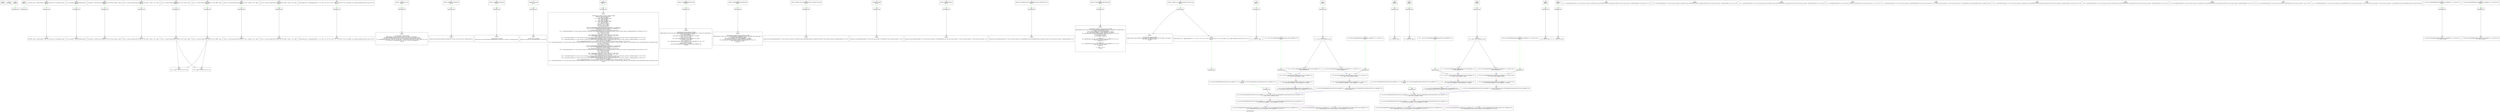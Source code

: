 digraph "constraint_graph" {
	label="constraint_graph";

	Node0x2830730 [shape=record,label="{0\n\<global\>\ni8* null\n\n}"];
	Node0x2843580 [shape=record,label="{1\n\<global\>\ni8* undef\n\n}"];
	Node0x283d540 [shape=record,label="{2\n\<global\>\nOffset:0\n\n}"];
	Node0x283d540 -> Node0x2831010[color=green];
	Node0x2831010 [shape=record,label="{3\nanonymous ptr\n}"];
	Node0x283c260 [shape=record,label="{4\n\<global\>\nOffset:0\n\n}"];
	Node0x283c260 -> Node0x283c410[color=green];
	Node0x283c410 [shape=record,label="{5\nanonymous ptr\n}"];
	Node0x282fe60 [shape=record,label="{6\n\<global\>\n@_ZStL8__ioinit = internal global %\"class.std::ios_base::Init\" zeroinitializer, align 1\nOffset:0\n\n}"];
	Node0x282fe60 -> Node0x282e7a0[color=green];
	Node0x282e7a0 [shape=record,label="{7\nanonymous ptr\n}"];
	Node0x282e7a0 -> Node0x282f050;
	Node0x282f050 [shape=record,label="{8\n\<global\>\n@_ZStL8__ioinit = internal global %\"class.std::ios_base::Init\" zeroinitializer, align 1\n\n}"];
	Node0x2846ea0 [shape=record,label="{9\n\<global\>\n@__dso_handle = external hidden global i8\nOffset:0\n\n}"];
	Node0x2846ea0 -> Node0x2847050[color=green];
	Node0x2847050 [shape=record,label="{10\nanonymous ptr\n}"];
	Node0x2847050 -> Node0x2847630;
	Node0x2847630 [shape=record,label="{11\n\<global\>\n@__dso_handle = external hidden global i8\n\n}"];
	Node0x2848c20 [shape=record,label="{12\n\<global\>\n@_ZSt4cout = external dso_local global %\"class.std::basic_ostream\", align 8\nOffset:0\n\n}"];
	Node0x2848c20 -> Node0x2848dd0[color=green];
	Node0x2848dd0 [shape=record,label="{13\nanonymous ptr\n}"];
	Node0x2848dd0 -> Node0x28493b0;
	Node0x28493b0 [shape=record,label="{14\n\<global\>\n@_ZSt4cout = external dso_local global %\"class.std::basic_ostream\", align 8\n\n}"];
	Node0x2849990 [shape=record,label="{15\n\<global\>\n@.str = private unnamed_addr constant [18 x i8] c\"Bulb 1: Status = \\00\", align 1\nOffset:0\n\n}"];
	Node0x2849990 -> Node0x2849b40[color=green];
	Node0x2849b40 [shape=record,label="{16\nanonymous ptr\n}"];
	Node0x2849b40 -> Node0x284ada0;
	Node0x284ada0 [shape=record,label="{17\n\<global\>\n@.str = private unnamed_addr constant [18 x i8] c\"Bulb 1: Status = \\00\", align 1\n\n}"];
	Node0x284b380 [shape=record,label="{18\n\<global\>\n@.str.1 = private unnamed_addr constant [3 x i8] c\"on\\00\", align 1\nOffset:0\n\n}"];
	Node0x284b380 -> Node0x284b530[color=green];
	Node0x284b530 [shape=record,label="{19\nanonymous ptr\n}"];
	Node0x284b530 -> Node0x284bb10;
	Node0x284bb10 [shape=record,label="{20\n\<global\>\n@.str.1 = private unnamed_addr constant [3 x i8] c\"on\\00\", align 1\n\n}"];
	Node0x284bb10 -> Node0x28677a0;
	Node0x284bb10 -> Node0x28666f0;
	Node0x284c0f0 [shape=record,label="{21\n\<global\>\n@.str.2 = private unnamed_addr constant [4 x i8] c\"off\\00\", align 1\nOffset:0\n\n}"];
	Node0x284c0f0 -> Node0x284c2a0[color=green];
	Node0x284c2a0 [shape=record,label="{22\nanonymous ptr\n}"];
	Node0x284c2a0 -> Node0x284c880;
	Node0x284c880 [shape=record,label="{23\n\<global\>\n@.str.2 = private unnamed_addr constant [4 x i8] c\"off\\00\", align 1\n\n}"];
	Node0x284c880 -> Node0x28677a0;
	Node0x284c880 -> Node0x28666f0;
	Node0x284ce60 [shape=record,label="{24\n\<global\>\n@.str.3 = private unnamed_addr constant [15 x i8] c\", Intensity = \\00\", align 1\nOffset:0\n\n}"];
	Node0x284ce60 -> Node0x284d010[color=green];
	Node0x284d010 [shape=record,label="{25\nanonymous ptr\n}"];
	Node0x284d010 -> Node0x284d5f0;
	Node0x284d5f0 [shape=record,label="{26\n\<global\>\n@.str.3 = private unnamed_addr constant [15 x i8] c\", Intensity = \\00\", align 1\n\n}"];
	Node0x284dbd0 [shape=record,label="{27\n\<global\>\n@.str.4 = private unnamed_addr constant [18 x i8] c\"Bulb 2: Status = \\00\", align 1\nOffset:0\n\n}"];
	Node0x284dbd0 -> Node0x284dd80[color=green];
	Node0x284dd80 [shape=record,label="{28\nanonymous ptr\n}"];
	Node0x284dd80 -> Node0x284e360;
	Node0x284e360 [shape=record,label="{29\n\<global\>\n@.str.4 = private unnamed_addr constant [18 x i8] c\"Bulb 2: Status = \\00\", align 1\n\n}"];
	Node0x284e940 [shape=record,label="{30\n\<global\>\n@llvm.global_ctors = appending global [1 x \{ i32, void ()*, i8* \}] [\{ i32, void ()*, i8* \} \{ i32 65535, void ()* @_GLOBAL__sub_I_zipper_directflow_bulb_class.cpp, i8* null \}]\nOffset:0\n\n}"];
	Node0x284e940 -> Node0x284eaf0[color=green];
	Node0x284eaf0 [shape=record,label="{31\nanonymous ptr\n}"];
	Node0x284eaf0 -> Node0x284f370;
	Node0x284f370 [shape=record,label="{32\n\<global\>\n@llvm.global_ctors = appending global [1 x \{ i32, void ()*, i8* \}] [\{ i32, void ()*, i8* \} \{ i32 65535, void ()* @_GLOBAL__sub_I_zipper_directflow_bulb_class.cpp, i8* null \}]\n\n}"];
	Node0x28464b0 [shape=record,label="{33\n\<global\>__cxx_global_var_init\nOffset:0\n\n}"];
	Node0x28464b0 -> Node0x2846660[color=green];
	Node0x2846660 [shape=record,label="{34\nanonymous ptr\n}"];
	Node0x2846660 -> Node0x2851e40;
	Node0x2851e40 [shape=record,label="{35\n\<global\>\n\n; Function Attrs: noinline uwtable\ndefine internal void @__cxx_global_var_init() #0 section \".text.startup\" \{\n  call void @_ZNSt8ios_base4InitC1Ev(%\"class.std::ios_base::Init\"* @_ZStL8__ioinit)\n  %1 = bitcast void (%\"class.std::ios_base::Init\"*)* @_ZNSt8ios_base4InitD1Ev to void (i8*)*\n  %2 = getelementptr inbounds %\"class.std::ios_base::Init\", %\"class.std::ios_base::Init\"* @_ZStL8__ioinit, i32 0, i32 0\n  %3 = call i32 @__cxa_atexit(void (i8*)* %1, i8* %2, i8* @__dso_handle) #3\n  ret void\n\}\n\n\n}"];
	Node0x2852420 [shape=record,label="{36\n\<global\>_ZNSt8ios_base4InitC1Ev\nOffset:0\n\n}"];
	Node0x2852420 -> Node0x28525d0[color=green];
	Node0x28525d0 [shape=record,label="{37\nanonymous ptr\n}"];
	Node0x28525d0 -> Node0x2852bb0;
	Node0x2852bb0 [shape=record,label="{38\n\<global\>\n\ndeclare dso_local void @_ZNSt8ios_base4InitC1Ev(%\"class.std::ios_base::Init\"*) unnamed_addr #1\n\n\n}"];
	Node0x2853190 [shape=record,label="{39\n\<global\>_ZNSt8ios_base4InitD1Ev\nOffset:0\n\n}"];
	Node0x2853190 -> Node0x2853340[color=green];
	Node0x2853340 [shape=record,label="{40\nanonymous ptr\n}"];
	Node0x2853340 -> Node0x2853920;
	Node0x2853920 [shape=record,label="{41\n\<global\>\n\n; Function Attrs: nounwind\ndeclare dso_local void @_ZNSt8ios_base4InitD1Ev(%\"class.std::ios_base::Init\"*) unnamed_addr #2\n\n\n}"];
	Node0x2853f00 [shape=record,label="{42\n\<global\>__cxa_atexit\nOffset:0\n\n}"];
	Node0x2853f00 -> Node0x28540b0[color=green];
	Node0x28540b0 [shape=record,label="{43\nanonymous ptr\n}"];
	Node0x28540b0 -> Node0x2854690;
	Node0x2854690 [shape=record,label="{44\n\<global\>\n\n; Function Attrs: nounwind\ndeclare dso_local i32 @__cxa_atexit(void (i8*)*, i8*, i8*) #3\n\n\n}"];
	Node0x2854c70 [shape=record,label="{45\n\<global\>main\nOffset:0\n\n}"];
	Node0x2854c70 -> Node0x2854e20[color=green];
	Node0x2854e20 [shape=record,label="{46\nanonymous ptr\n}"];
	Node0x2854e20 -> Node0x2855400;
	Node0x2855400 [shape=record,label="{47\n\<global\>\n\n; Function Attrs: noinline norecurse optnone uwtable\ndefine dso_local i32 @main() #4 \{\n  %1 = alloca i32, align 4\n  %2 = alloca %class.LightBulb, align 4\n  %3 = alloca i8, align 1\n  %4 = alloca i32, align 4\n  %5 = alloca %class.LightBulb, align 4\n  %6 = alloca i8, align 1\n  %7 = alloca i32, align 4\n  store i32 0, i32* %1, align 4\n  store i8 1, i8* %3, align 1\n  %8 = load i8, i8* %3, align 1\n  %9 = trunc i8 %8 to i1\n  call void @_ZN9LightBulb9setStatusEb(%class.LightBulb* %2, i1 zeroext %9)\n  %10 = call i32 @_ZNK9LightBulb12getIntensityEv(%class.LightBulb* %2)\n  store i32 %10, i32* %4, align 4\n  %11 = getelementptr inbounds [18 x i8], [18 x i8]* @.str, i64 0, i64 0\n  %12 = call dereferenceable(272) %\"class.std::basic_ostream\"* @_ZStlsISt11char_traitsIcEERSt13basic_ostreamIcT_ES5_PKc(%\"class.std::basic_ostream\"* dereferenceable(272) @_ZSt4cout, i8* %11)\n  %13 = load i8, i8* %3, align 1\n  %14 = trunc i8 %13 to i1\n  %15 = zext i1 %14 to i64\n  %16 = getelementptr inbounds [3 x i8], [3 x i8]* @.str.1, i64 0, i64 0\n  %17 = getelementptr inbounds [4 x i8], [4 x i8]* @.str.2, i64 0, i64 0\n  %18 = select i1 %14, i8* %16, i8* %17\n  %19 = call dereferenceable(272) %\"class.std::basic_ostream\"* @_ZStlsISt11char_traitsIcEERSt13basic_ostreamIcT_ES5_PKc(%\"class.std::basic_ostream\"* dereferenceable(272) %12, i8* %18)\n  %20 = getelementptr inbounds [15 x i8], [15 x i8]* @.str.3, i64 0, i64 0\n  %21 = call dereferenceable(272) %\"class.std::basic_ostream\"* @_ZStlsISt11char_traitsIcEERSt13basic_ostreamIcT_ES5_PKc(%\"class.std::basic_ostream\"* dereferenceable(272) %19, i8* %20)\n  %22 = load i32, i32* %4, align 4\n  %23 = call dereferenceable(272) %\"class.std::basic_ostream\"* @_ZNSolsEi(%\"class.std::basic_ostream\"* %21, i32 %22)\n  %24 = call dereferenceable(272) %\"class.std::basic_ostream\"* @_ZNSolsEPFRSoS_E(%\"class.std::basic_ostream\"* %23, %\"class.std::basic_ostream\"* (%\"class.std::basic_ostream\"*)* @_ZSt4endlIcSt11char_traitsIcEERSt13basic_ostreamIT_T0_ES6_)\n  store i8 0, i8* %6, align 1\n  %25 = load i8, i8* %6, align 1\n  %26 = trunc i8 %25 to i1\n  call void @_ZN9LightBulb9setStatusEb(%class.LightBulb* %5, i1 zeroext %26)\n  %27 = call i32 @_ZNK9LightBulb12getIntensityEv(%class.LightBulb* %5)\n  store i32 %27, i32* %7, align 4\n  %28 = getelementptr inbounds [18 x i8], [18 x i8]* @.str.4, i64 0, i64 0\n  %29 = call dereferenceable(272) %\"class.std::basic_ostream\"* @_ZStlsISt11char_traitsIcEERSt13basic_ostreamIcT_ES5_PKc(%\"class.std::basic_ostream\"* dereferenceable(272) @_ZSt4cout, i8* %28)\n  %30 = load i8, i8* %6, align 1\n  %31 = trunc i8 %30 to i1\n  %32 = zext i1 %31 to i64\n  %33 = getelementptr inbounds [4 x i8], [4 x i8]* @.str.2, i64 0, i64 0\n  %34 = getelementptr inbounds [3 x i8], [3 x i8]* @.str.1, i64 0, i64 0\n  %35 = select i1 %31, i8* %33, i8* %34\n  %36 = call dereferenceable(272) %\"class.std::basic_ostream\"* @_ZStlsISt11char_traitsIcEERSt13basic_ostreamIcT_ES5_PKc(%\"class.std::basic_ostream\"* dereferenceable(272) %29, i8* %35)\n  %37 = getelementptr inbounds [15 x i8], [15 x i8]* @.str.3, i64 0, i64 0\n  %38 = call dereferenceable(272) %\"class.std::basic_ostream\"* @_ZStlsISt11char_traitsIcEERSt13basic_ostreamIcT_ES5_PKc(%\"class.std::basic_ostream\"* dereferenceable(272) %36, i8* %37)\n  %39 = load i32, i32* %7, align 4\n  %40 = call dereferenceable(272) %\"class.std::basic_ostream\"* @_ZNSolsEi(%\"class.std::basic_ostream\"* %38, i32 %39)\n  %41 = call dereferenceable(272) %\"class.std::basic_ostream\"* @_ZNSolsEPFRSoS_E(%\"class.std::basic_ostream\"* %40, %\"class.std::basic_ostream\"* (%\"class.std::basic_ostream\"*)* @_ZSt4endlIcSt11char_traitsIcEERSt13basic_ostreamIT_T0_ES6_)\n  ret i32 0\n\}\n\n\n}"];
	Node0x28559e0 [shape=record,label="{48\n\<global\>_ZN9LightBulb9setStatusEb\nOffset:0\n\n}"];
	Node0x28559e0 -> Node0x2855b90[color=green];
	Node0x2855b90 [shape=record,label="{49\nanonymous ptr\n}"];
	Node0x2855b90 -> Node0x2856170;
	Node0x2856170 [shape=record,label="{50\n\<global\>\n\n; Function Attrs: noinline optnone uwtable\ndefine linkonce_odr dso_local void @_ZN9LightBulb9setStatusEb(%class.LightBulb*, i1 zeroext) #5 comdat align 2 \{\n  %3 = alloca %class.LightBulb*, align 8\n  %4 = alloca i8, align 1\n  store %class.LightBulb* %0, %class.LightBulb** %3, align 8\n  %5 = zext i1 %1 to i8\n  store i8 %5, i8* %4, align 1\n  %6 = load %class.LightBulb*, %class.LightBulb** %3, align 8\n  %7 = load i8, i8* %4, align 1\n  %8 = trunc i8 %7 to i1\n  %9 = getelementptr inbounds %class.LightBulb, %class.LightBulb* %6, i32 0, i32 0\n  %10 = zext i1 %8 to i8\n  store i8 %10, i8* %9, align 4\n  call void @_ZN9LightBulb15adjustIntensityEv(%class.LightBulb* %6)\n  ret void\n\}\n\n\n}"];
	Node0x2856750 [shape=record,label="{51\n\<global\>_ZNK9LightBulb12getIntensityEv\nOffset:0\n\n}"];
	Node0x2856750 -> Node0x2856900[color=green];
	Node0x2856900 [shape=record,label="{52\nanonymous ptr\n}"];
	Node0x2856900 -> Node0x2856ee0;
	Node0x2856ee0 [shape=record,label="{53\n\<global\>\n\n; Function Attrs: noinline nounwind optnone uwtable\ndefine linkonce_odr dso_local i32 @_ZNK9LightBulb12getIntensityEv(%class.LightBulb*) #6 comdat align 2 \{\n  %2 = alloca %class.LightBulb*, align 8\n  store %class.LightBulb* %0, %class.LightBulb** %2, align 8\n  %3 = load %class.LightBulb*, %class.LightBulb** %2, align 8\n  %4 = getelementptr inbounds %class.LightBulb, %class.LightBulb* %3, i32 0, i32 1\n  %5 = load i32, i32* %4, align 4\n  ret i32 %5\n\}\n\n\n}"];
	Node0x28574c0 [shape=record,label="{54\n\<global\>_ZStlsISt11char_traitsIcEERSt13basic_ostreamIcT_ES5_PKc\nOffset:0\n\n}"];
	Node0x28574c0 -> Node0x2857670[color=green];
	Node0x2857670 [shape=record,label="{55\nanonymous ptr\n}"];
	Node0x2857670 -> Node0x2857ef0;
	Node0x2857ef0 [shape=record,label="{56\n\<global\>\n\ndeclare dso_local dereferenceable(272) %\"class.std::basic_ostream\"* @_ZStlsISt11char_traitsIcEERSt13basic_ostreamIcT_ES5_PKc(%\"class.std::basic_ostream\"* dereferenceable(272), i8*) #1\n\n\n}"];
	Node0x28584d0 [shape=record,label="{57\n\<global\>_ZNSolsEi\nOffset:0\n\n}"];
	Node0x28584d0 -> Node0x2858680[color=green];
	Node0x2858680 [shape=record,label="{58\nanonymous ptr\n}"];
	Node0x2858680 -> Node0x2858f00;
	Node0x2858f00 [shape=record,label="{59\n\<global\>\n\ndeclare dso_local dereferenceable(272) %\"class.std::basic_ostream\"* @_ZNSolsEi(%\"class.std::basic_ostream\"*, i32) #1\n\n\n}"];
	Node0x28594e0 [shape=record,label="{60\n\<global\>_ZNSolsEPFRSoS_E\nOffset:0\n\n}"];
	Node0x28594e0 -> Node0x2859690[color=green];
	Node0x2859690 [shape=record,label="{61\nanonymous ptr\n}"];
	Node0x2859690 -> Node0x2859f10;
	Node0x2859f10 [shape=record,label="{62\n\<global\>\n\ndeclare dso_local dereferenceable(272) %\"class.std::basic_ostream\"* @_ZNSolsEPFRSoS_E(%\"class.std::basic_ostream\"*, %\"class.std::basic_ostream\"* (%\"class.std::basic_ostream\"*)*) #1\n\n\n}"];
	Node0x285a4f0 [shape=record,label="{63\n\<global\>_ZSt4endlIcSt11char_traitsIcEERSt13basic_ostreamIT_T0_ES6_\nOffset:0\n\n}"];
	Node0x285a4f0 -> Node0x285a6a0[color=green];
	Node0x285a6a0 [shape=record,label="{64\nanonymous ptr\n}"];
	Node0x285a6a0 -> Node0x283b4c0;
	Node0x283b4c0 [shape=record,label="{65\n\<global\>\n\ndeclare dso_local dereferenceable(272) %\"class.std::basic_ostream\"* @_ZSt4endlIcSt11char_traitsIcEERSt13basic_ostreamIT_T0_ES6_(%\"class.std::basic_ostream\"* dereferenceable(272)) #1\n\n\n}"];
	Node0x2859c70 [shape=record,label="{66\n\<global\>_ZN9LightBulb15adjustIntensityEv\nOffset:0\n\n}"];
	Node0x2859c70 -> Node0x283ca80[color=green];
	Node0x283ca80 [shape=record,label="{67\nanonymous ptr\n}"];
	Node0x283ca80 -> Node0x284fb90;
	Node0x284fb90 [shape=record,label="{68\n\<global\>\n\n; Function Attrs: noinline nounwind optnone uwtable\ndefine linkonce_odr dso_local void @_ZN9LightBulb15adjustIntensityEv(%class.LightBulb*) #6 comdat align 2 \{\n  %2 = alloca %class.LightBulb*, align 8\n  store %class.LightBulb* %0, %class.LightBulb** %2, align 8\n  %3 = load %class.LightBulb*, %class.LightBulb** %2, align 8\n  %4 = getelementptr inbounds %class.LightBulb, %class.LightBulb* %3, i32 0, i32 0\n  %5 = load i8, i8* %4, align 4\n  %6 = trunc i8 %5 to i1\n  br i1 %6, label %7, label %9\n\n7:                                                ; preds = %1\n  %8 = getelementptr inbounds %class.LightBulb, %class.LightBulb* %3, i32 0, i32 1\n  store i32 100, i32* %8, align 4\n  br label %11\n\n9:                                                ; preds = %1\n  %10 = getelementptr inbounds %class.LightBulb, %class.LightBulb* %3, i32 0, i32 1\n  store i32 0, i32* %10, align 4\n  br label %11\n\n11:                                               ; preds = %9, %7\n  ret void\n\}\n\n\n}"];
	Node0x283cc40 [shape=record,label="{69\n\<global\>_GLOBAL__sub_I_zipper_directflow_bulb_class.cpp\nOffset:0\n\n}"];
	Node0x283cc40 -> Node0x284a530[color=green];
	Node0x284a530 [shape=record,label="{70\nanonymous ptr\n}"];
	Node0x284a530 -> Node0x284fd50;
	Node0x284a530 -> Node0x2851600;
	Node0x284fd50 [shape=record,label="{71\n\<global\>\n\n; Function Attrs: noinline uwtable\ndefine internal void @_GLOBAL__sub_I_zipper_directflow_bulb_class.cpp() #0 section \".text.startup\" \{\n  call void @__cxx_global_var_init()\n  ret void\n\}\n\n\n}"];
	Node0x2851600 [shape=record,label="{72\n\<global\>\n@llvm.global_ctors = appending global [1 x \{ i32, void ()*, i8* \}] [\{ i32, void ()*, i8* \} \{ i32 65535, void ()* @_GLOBAL__sub_I_zipper_directflow_bulb_class.cpp, i8* null \}]\nOffset:8\n\n}"];
	Node0x2851600 -> Node0x28517b0[color=green];
	Node0x28517b0 [shape=record,label="{73\nanonymous ptr\n}"];
	Node0x285fac0 [shape=record,label="{74\n\<empty\>\nOffset:0\n\n}"];
	Node0x285fac0 -> Node0x285fc70[color=green];
	Node0x285fc70 [shape=record,label="{75\nanonymous ptr\n}"];
	Node0x285fc70 -> Node0x2860250;
	Node0x2860250 [shape=record,label="{76\n\<empty\>\n  %1 = alloca i32, align 4\n\n}"];
	Node0x2860830 [shape=record,label="{77\n\<empty\>\nOffset:0\n\n}"];
	Node0x2860830 -> Node0x28609e0[color=green];
	Node0x28609e0 [shape=record,label="{78\nanonymous ptr\n}"];
	Node0x28609e0 -> Node0x2860fc0;
	Node0x2860fc0 [shape=record,label="{79\n\<empty\>\n  %2 = alloca %class.LightBulb, align 4\n\n}"];
	Node0x2860fc0 -> Node0x2868580;
	Node0x2860fc0 -> Node0x286b680;
	Node0x28615a0 [shape=record,label="{80\n\<empty\>\nOffset:0\n\n}"];
	Node0x28615a0 -> Node0x2861750[color=green];
	Node0x2861750 [shape=record,label="{81\nanonymous ptr\n}"];
	Node0x2861750 -> Node0x2861d30;
	Node0x2861d30 [shape=record,label="{82\n\<empty\>\n  %3 = alloca i8, align 1\n\n}"];
	Node0x2862310 [shape=record,label="{83\n\<empty\>\nOffset:0\n\n}"];
	Node0x2862310 -> Node0x28624c0[color=green];
	Node0x28624c0 [shape=record,label="{84\nanonymous ptr\n}"];
	Node0x28624c0 -> Node0x2862d40;
	Node0x2862d40 [shape=record,label="{85\n\<empty\>\n  %4 = alloca i32, align 4\n\n}"];
	Node0x2863320 [shape=record,label="{86\n\<empty\>\nOffset:0\n\n}"];
	Node0x2863320 -> Node0x28634d0[color=green];
	Node0x28634d0 [shape=record,label="{87\nanonymous ptr\n}"];
	Node0x28634d0 -> Node0x2863d50;
	Node0x2863d50 [shape=record,label="{88\n\<empty\>\n  %5 = alloca %class.LightBulb, align 4\n\n}"];
	Node0x2863d50 -> Node0x286e3f0;
	Node0x2863d50 -> Node0x2869ee0;
	Node0x2864330 [shape=record,label="{89\n\<empty\>\nOffset:0\n\n}"];
	Node0x2864330 -> Node0x28644e0[color=green];
	Node0x28644e0 [shape=record,label="{90\nanonymous ptr\n}"];
	Node0x28644e0 -> Node0x2864f40;
	Node0x2864f40 [shape=record,label="{91\n\<empty\>\n  %6 = alloca i8, align 1\n\n}"];
	Node0x2865520 [shape=record,label="{92\n\<empty\>\nOffset:0\n\n}"];
	Node0x2865520 -> Node0x28656d0[color=green];
	Node0x28656d0 [shape=record,label="{93\nanonymous ptr\n}"];
	Node0x28656d0 -> Node0x2865f50;
	Node0x2865f50 [shape=record,label="{94\n\<empty\>\n  %7 = alloca i32, align 4\n\n}"];
	Node0x2866530 [shape=record,label="{95\n\<empty\>\n  %12 = call dereferenceable(272) %\"class.std::basic_ostream\"* @_ZStlsISt11char_traitsIcEERSt13basic_ostreamIcT_ES5_PKc(%\"class.std::basic_ostream\"* dereferenceable(272) @_ZSt4cout, i8* %11)\n\n}"];
	Node0x28666f0 [shape=record,label="{96\n\<empty\>\n  %18 = select i1 %14, i8* %16, i8* %17\n\n}"];
	Node0x2866ee0 [shape=record,label="{97\n\<empty\>\n  %19 = call dereferenceable(272) %\"class.std::basic_ostream\"* @_ZStlsISt11char_traitsIcEERSt13basic_ostreamIcT_ES5_PKc(%\"class.std::basic_ostream\"* dereferenceable(272) %12, i8* %18)\n\n}"];
	Node0x28670a0 [shape=record,label="{98\n\<empty\>\n  %21 = call dereferenceable(272) %\"class.std::basic_ostream\"* @_ZStlsISt11char_traitsIcEERSt13basic_ostreamIcT_ES5_PKc(%\"class.std::basic_ostream\"* dereferenceable(272) %19, i8* %20)\n\n}"];
	Node0x2867260 [shape=record,label="{99\n\<empty\>\n  %23 = call dereferenceable(272) %\"class.std::basic_ostream\"* @_ZNSolsEi(%\"class.std::basic_ostream\"* %21, i32 %22)\n\n}"];
	Node0x2867420 [shape=record,label="{100\n\<empty\>\n  %24 = call dereferenceable(272) %\"class.std::basic_ostream\"* @_ZNSolsEPFRSoS_E(%\"class.std::basic_ostream\"* %23, %\"class.std::basic_ostream\"* (%\"class.std::basic_ostream\"*)* @_ZSt4endlIcSt11char_traitsIcEERSt13basic_ostreamIT_T0_ES6_)\n\n}"];
	Node0x28675e0 [shape=record,label="{101\n\<empty\>\n  %29 = call dereferenceable(272) %\"class.std::basic_ostream\"* @_ZStlsISt11char_traitsIcEERSt13basic_ostreamIcT_ES5_PKc(%\"class.std::basic_ostream\"* dereferenceable(272) @_ZSt4cout, i8* %28)\n\n}"];
	Node0x28677a0 [shape=record,label="{102\n\<empty\>\n  %35 = select i1 %31, i8* %33, i8* %34\n\n}"];
	Node0x2867b70 [shape=record,label="{103\n\<empty\>\n  %36 = call dereferenceable(272) %\"class.std::basic_ostream\"* @_ZStlsISt11char_traitsIcEERSt13basic_ostreamIcT_ES5_PKc(%\"class.std::basic_ostream\"* dereferenceable(272) %29, i8* %35)\n\n}"];
	Node0x2867d30 [shape=record,label="{104\n\<empty\>\n  %38 = call dereferenceable(272) %\"class.std::basic_ostream\"* @_ZStlsISt11char_traitsIcEERSt13basic_ostreamIcT_ES5_PKc(%\"class.std::basic_ostream\"* dereferenceable(272) %36, i8* %37)\n\n}"];
	Node0x2867ef0 [shape=record,label="{105\n\<empty\>\n  %40 = call dereferenceable(272) %\"class.std::basic_ostream\"* @_ZNSolsEi(%\"class.std::basic_ostream\"* %38, i32 %39)\n\n}"];
	Node0x28680b0 [shape=record,label="{106\n\<empty\>\n  %41 = call dereferenceable(272) %\"class.std::basic_ostream\"* @_ZNSolsEPFRSoS_E(%\"class.std::basic_ostream\"* %40, %\"class.std::basic_ostream\"* (%\"class.std::basic_ostream\"*)* @_ZSt4endlIcSt11char_traitsIcEERSt13basic_ostreamIT_T0_ES6_)\n\n}"];
	Node0x2868580 [shape=record,label="{107\n\<  call void @_ZN9LightBulb9setStatusEb(%class.LightBulb* %2, i1 zeroext %9);\>\n%class.LightBulb* %0\n\n}"];
	Node0x2868580 -> Node0x2869170[color=blue];
	Node0x2868740 [shape=record,label="{108\n\<  call void @_ZN9LightBulb9setStatusEb(%class.LightBulb* %2, i1 zeroext %9);\>\nOffset:0\n\n}"];
	Node0x2868740 -> Node0x28688f0[color=green];
	Node0x28688f0 [shape=record,label="{109\nanonymous ptr\n}"];
	Node0x28688f0 -> Node0x2869170;
	Node0x2869170 [shape=record,label="{110\n\<  call void @_ZN9LightBulb9setStatusEb(%class.LightBulb* %2, i1 zeroext %9);\>\n  %3 = alloca %class.LightBulb*, align 8\n\n}"];
	Node0x2869170 -> Node0x286ab80[color=red];
	Node0x2869750 [shape=record,label="{111\n\<  call void @_ZN9LightBulb9setStatusEb(%class.LightBulb* %2, i1 zeroext %9);\>\nOffset:0\n\n}"];
	Node0x2869750 -> Node0x2869900[color=green];
	Node0x2869900 [shape=record,label="{112\nanonymous ptr\n}"];
	Node0x2869900 -> Node0x286a180;
	Node0x286a180 [shape=record,label="{113\n\<  call void @_ZN9LightBulb9setStatusEb(%class.LightBulb* %2, i1 zeroext %9);\>\n  %4 = alloca i8, align 1\n\n}"];
	Node0x286ab80 [shape=record,label="{114\n\<  call void @_ZN9LightBulb9setStatusEb(%class.LightBulb* %2, i1 zeroext %9);\>\n  %6 = load %class.LightBulb*, %class.LightBulb** %3, align 8\n\n}"];
	Node0x286ab80 -> Node0x285cfd0;
	Node0x286b680 [shape=record,label="{115\n\<  %10 = call i32 @_ZNK9LightBulb12getIntensityEv(%class.LightBulb* %2);\>\n%class.LightBulb* %0\n\n}"];
	Node0x286b680 -> Node0x286c270[color=blue];
	Node0x286b840 [shape=record,label="{116\n\<  %10 = call i32 @_ZNK9LightBulb12getIntensityEv(%class.LightBulb* %2);\>\nOffset:0\n\n}"];
	Node0x286b840 -> Node0x286b9f0[color=green];
	Node0x286b9f0 [shape=record,label="{117\nanonymous ptr\n}"];
	Node0x286b9f0 -> Node0x286c270;
	Node0x286c270 [shape=record,label="{118\n\<  %10 = call i32 @_ZNK9LightBulb12getIntensityEv(%class.LightBulb* %2);\>\n  %2 = alloca %class.LightBulb*, align 8\n\n}"];
	Node0x286c270 -> Node0x286cc70[color=red];
	Node0x286cc70 [shape=record,label="{119\n\<  %10 = call i32 @_ZNK9LightBulb12getIntensityEv(%class.LightBulb* %2);\>\n  %3 = load %class.LightBulb*, %class.LightBulb** %2, align 8\n\n}"];
	Node0x286cc70 -> Node0x286d250[color=purple];
	Node0x286d250 [shape=record,label="{120\n\<  %10 = call i32 @_ZNK9LightBulb12getIntensityEv(%class.LightBulb* %2);\>\n  %4 = getelementptr inbounds %class.LightBulb, %class.LightBulb* %3, i32 0, i32 1\n\n}"];
	Node0x286e3f0 [shape=record,label="{121\n\<  call void @_ZN9LightBulb9setStatusEb(%class.LightBulb* %5, i1 zeroext %26);\>\n%class.LightBulb* %0\n\n}"];
	Node0x286e3f0 -> Node0x286f010[color=blue];
	Node0x286e5b0 [shape=record,label="{122\n\<  call void @_ZN9LightBulb9setStatusEb(%class.LightBulb* %5, i1 zeroext %26);\>\nOffset:0\n\n}"];
	Node0x286e5b0 -> Node0x286e760[color=green];
	Node0x286e760 [shape=record,label="{123\nanonymous ptr\n}"];
	Node0x286e760 -> Node0x286f010;
	Node0x286f010 [shape=record,label="{124\n\<  call void @_ZN9LightBulb9setStatusEb(%class.LightBulb* %5, i1 zeroext %26);\>\n  %3 = alloca %class.LightBulb*, align 8\n\n}"];
	Node0x286f010 -> Node0x2870a80[color=red];
	Node0x286f5f0 [shape=record,label="{125\n\<  call void @_ZN9LightBulb9setStatusEb(%class.LightBulb* %5, i1 zeroext %26);\>\nOffset:0\n\n}"];
	Node0x286f5f0 -> Node0x286f7a0[color=green];
	Node0x286f7a0 [shape=record,label="{126\nanonymous ptr\n}"];
	Node0x286f7a0 -> Node0x2870050;
	Node0x2870050 [shape=record,label="{127\n\<  call void @_ZN9LightBulb9setStatusEb(%class.LightBulb* %5, i1 zeroext %26);\>\n  %4 = alloca i8, align 1\n\n}"];
	Node0x2870a80 [shape=record,label="{128\n\<  call void @_ZN9LightBulb9setStatusEb(%class.LightBulb* %5, i1 zeroext %26);\>\n  %6 = load %class.LightBulb*, %class.LightBulb** %3, align 8\n\n}"];
	Node0x2870a80 -> Node0x2879ec0;
	Node0x2869ee0 [shape=record,label="{129\n\<  %27 = call i32 @_ZNK9LightBulb12getIntensityEv(%class.LightBulb* %5);\>\n%class.LightBulb* %0\n\n}"];
	Node0x2869ee0 -> Node0x285aaa0[color=blue];
	Node0x286bfd0 [shape=record,label="{130\n\<  %27 = call i32 @_ZNK9LightBulb12getIntensityEv(%class.LightBulb* %5);\>\nOffset:0\n\n}"];
	Node0x286bfd0 -> Node0x286ed40[color=green];
	Node0x286ed40 [shape=record,label="{131\nanonymous ptr\n}"];
	Node0x286ed40 -> Node0x285aaa0;
	Node0x285aaa0 [shape=record,label="{132\n\<  %27 = call i32 @_ZNK9LightBulb12getIntensityEv(%class.LightBulb* %5);\>\n  %2 = alloca %class.LightBulb*, align 8\n\n}"];
	Node0x285aaa0 -> Node0x285b4d0[color=red];
	Node0x285b4d0 [shape=record,label="{133\n\<  %27 = call i32 @_ZNK9LightBulb12getIntensityEv(%class.LightBulb* %5);\>\n  %3 = load %class.LightBulb*, %class.LightBulb** %2, align 8\n\n}"];
	Node0x285b4d0 -> Node0x28503a0[color=purple];
	Node0x28503a0 [shape=record,label="{134\n\<  %27 = call i32 @_ZNK9LightBulb12getIntensityEv(%class.LightBulb* %5);\>\n  %4 = getelementptr inbounds %class.LightBulb, %class.LightBulb* %3, i32 0, i32 1\n\n}"];
	Node0x285cfd0 [shape=record,label="{135\n\<  call void @_ZN9LightBulb9setStatusEb(%class.LightBulb* %2, i1 zeroext %9);  call void @_ZN9LightBulb15adjustIntensityEv(%class.LightBulb* %6);\>\n%class.LightBulb* %0\n\n}"];
	Node0x285cfd0 -> Node0x285d950[color=blue];
	Node0x285d190 [shape=record,label="{136\n\<  call void @_ZN9LightBulb9setStatusEb(%class.LightBulb* %2, i1 zeroext %9);  call void @_ZN9LightBulb15adjustIntensityEv(%class.LightBulb* %6);\>\nOffset:0\n\n}"];
	Node0x285d190 -> Node0x285d340[color=green];
	Node0x285d340 [shape=record,label="{137\nanonymous ptr\n}"];
	Node0x285d340 -> Node0x285d950;
	Node0x285d950 [shape=record,label="{138\n\<  call void @_ZN9LightBulb9setStatusEb(%class.LightBulb* %2, i1 zeroext %9);  call void @_ZN9LightBulb15adjustIntensityEv(%class.LightBulb* %6);\>\n  %2 = alloca %class.LightBulb*, align 8\n\n}"];
	Node0x285d950 -> Node0x285e380[color=red];
	Node0x285e380 [shape=record,label="{139\n\<  call void @_ZN9LightBulb9setStatusEb(%class.LightBulb* %2, i1 zeroext %9);  call void @_ZN9LightBulb15adjustIntensityEv(%class.LightBulb* %6);\>\n  %3 = load %class.LightBulb*, %class.LightBulb** %2, align 8\n\n}"];
	Node0x285e380 -> Node0x285e990[color=purple];
	Node0x285e380 -> Node0x285ed90[color=purple];
	Node0x285e990 [shape=record,label="{140\n\<  call void @_ZN9LightBulb9setStatusEb(%class.LightBulb* %2, i1 zeroext %9);  call void @_ZN9LightBulb15adjustIntensityEv(%class.LightBulb* %6);\>\n  %8 = getelementptr inbounds %class.LightBulb, %class.LightBulb* %3, i32 0, i32 1\n\n}"];
	Node0x285ed90 [shape=record,label="{141\n\<  call void @_ZN9LightBulb9setStatusEb(%class.LightBulb* %2, i1 zeroext %9);  call void @_ZN9LightBulb15adjustIntensityEv(%class.LightBulb* %6);\>\n  %10 = getelementptr inbounds %class.LightBulb, %class.LightBulb* %3, i32 0, i32 1\n\n}"];
	Node0x2879ec0 [shape=record,label="{142\n\<  call void @_ZN9LightBulb9setStatusEb(%class.LightBulb* %5, i1 zeroext %26);  call void @_ZN9LightBulb15adjustIntensityEv(%class.LightBulb* %6);\>\n%class.LightBulb* %0\n\n}"];
	Node0x2879ec0 -> Node0x287a810[color=blue];
	Node0x287a080 [shape=record,label="{143\n\<  call void @_ZN9LightBulb9setStatusEb(%class.LightBulb* %5, i1 zeroext %26);  call void @_ZN9LightBulb15adjustIntensityEv(%class.LightBulb* %6);\>\nOffset:0\n\n}"];
	Node0x287a080 -> Node0x287a230[color=green];
	Node0x287a230 [shape=record,label="{144\nanonymous ptr\n}"];
	Node0x287a230 -> Node0x287a810;
	Node0x287a810 [shape=record,label="{145\n\<  call void @_ZN9LightBulb9setStatusEb(%class.LightBulb* %5, i1 zeroext %26);  call void @_ZN9LightBulb15adjustIntensityEv(%class.LightBulb* %6);\>\n  %2 = alloca %class.LightBulb*, align 8\n\n}"];
	Node0x287a810 -> Node0x287b210[color=red];
	Node0x287b210 [shape=record,label="{146\n\<  call void @_ZN9LightBulb9setStatusEb(%class.LightBulb* %5, i1 zeroext %26);  call void @_ZN9LightBulb15adjustIntensityEv(%class.LightBulb* %6);\>\n  %3 = load %class.LightBulb*, %class.LightBulb** %2, align 8\n\n}"];
	Node0x287b210 -> Node0x287bdd0[color=purple];
	Node0x287b210 -> Node0x287b7f0[color=purple];
	Node0x287b7f0 [shape=record,label="{147\n\<  call void @_ZN9LightBulb9setStatusEb(%class.LightBulb* %5, i1 zeroext %26);  call void @_ZN9LightBulb15adjustIntensityEv(%class.LightBulb* %6);\>\n  %8 = getelementptr inbounds %class.LightBulb, %class.LightBulb* %3, i32 0, i32 1\n\n}"];
	Node0x287bdd0 [shape=record,label="{148\n\<  call void @_ZN9LightBulb9setStatusEb(%class.LightBulb* %5, i1 zeroext %26);  call void @_ZN9LightBulb15adjustIntensityEv(%class.LightBulb* %6);\>\n  %10 = getelementptr inbounds %class.LightBulb, %class.LightBulb* %3, i32 0, i32 1\n\n}"];
}
